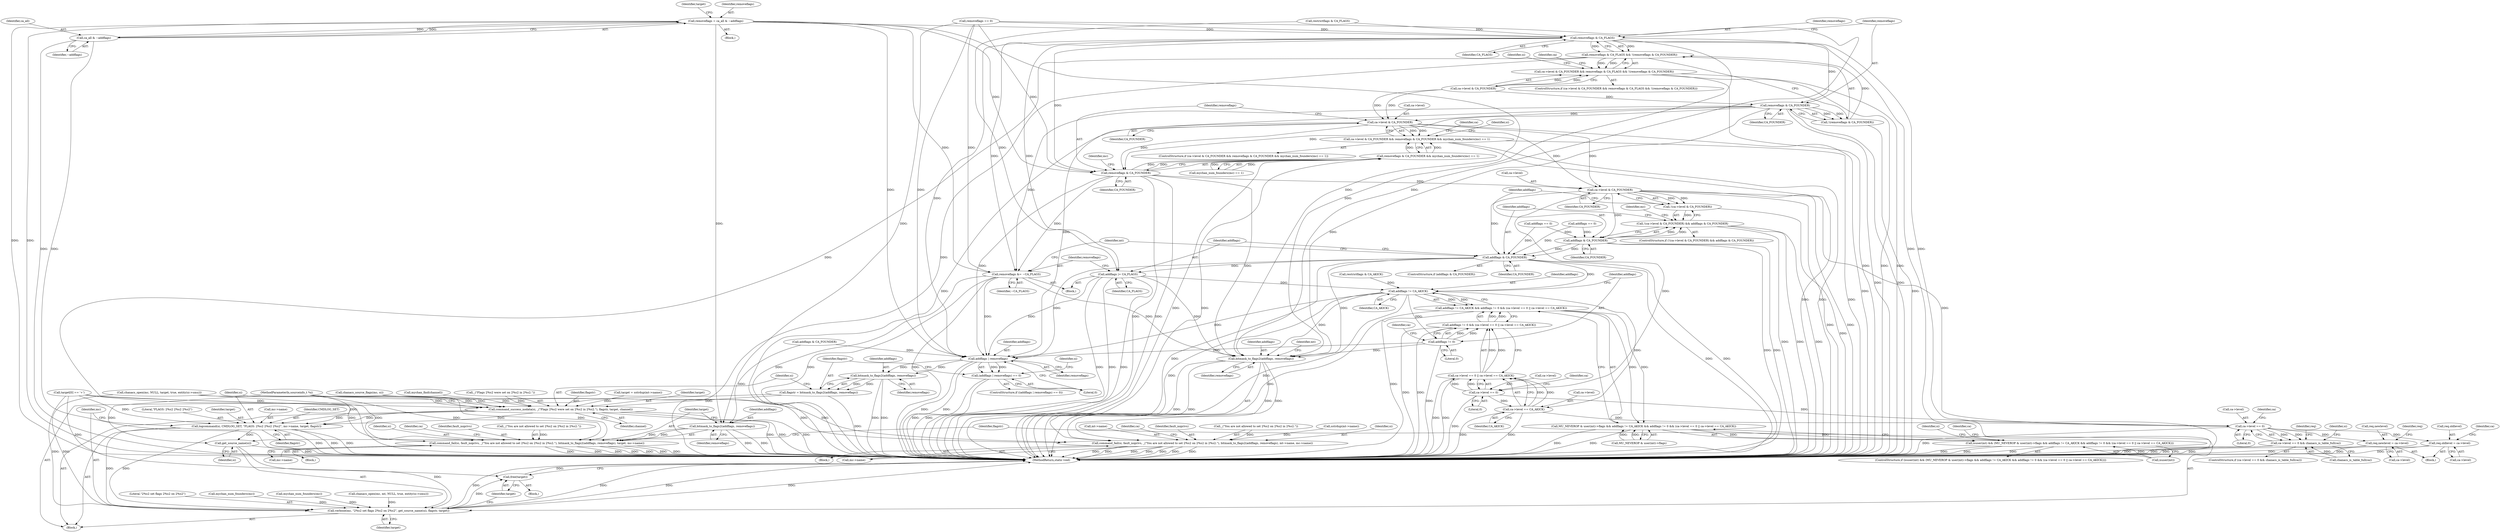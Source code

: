 digraph "0_atheme_c597156adc60a45b5f827793cd420945f47bc03b_1@API" {
"1000640" [label="(Call,removeflags = ca_all & ~addflags)"];
"1000642" [label="(Call,ca_all & ~addflags)"];
"1000691" [label="(Call,removeflags & CA_FLAGS)"];
"1000690" [label="(Call,removeflags & CA_FLAGS && !(removeflags & CA_FOUNDER))"];
"1000684" [label="(Call,ca->level & CA_FOUNDER && removeflags & CA_FLAGS && !(removeflags & CA_FOUNDER))"];
"1000695" [label="(Call,removeflags & CA_FOUNDER)"];
"1000694" [label="(Call,!(removeflags & CA_FOUNDER))"];
"1000707" [label="(Call,ca->level & CA_FOUNDER)"];
"1000706" [label="(Call,ca->level & CA_FOUNDER && removeflags & CA_FOUNDER && mychan_num_founders(mc) == 1)"];
"1000713" [label="(Call,removeflags & CA_FOUNDER)"];
"1000712" [label="(Call,removeflags & CA_FOUNDER && mychan_num_founders(mc) == 1)"];
"1000730" [label="(Call,ca->level & CA_FOUNDER)"];
"1000729" [label="(Call,!(ca->level & CA_FOUNDER))"];
"1000728" [label="(Call,!(ca->level & CA_FOUNDER) && addflags & CA_FOUNDER)"];
"1000735" [label="(Call,addflags & CA_FOUNDER)"];
"1000791" [label="(Call,addflags & CA_FOUNDER)"];
"1000795" [label="(Call,addflags |= CA_FLAGS)"];
"1000813" [label="(Call,addflags != CA_AKICK)"];
"1000812" [label="(Call,addflags != CA_AKICK && addflags != 0 && (ca->level == 0 || ca->level == CA_AKICK))"];
"1000805" [label="(Call,MU_NEVEROP & user(mt)->flags && addflags != CA_AKICK && addflags != 0 && (ca->level == 0 || ca->level == CA_AKICK))"];
"1000802" [label="(Call,isuser(mt) && (MU_NEVEROP & user(mt)->flags && addflags != CA_AKICK && addflags != 0 && (ca->level == 0 || ca->level == CA_AKICK)))"];
"1000817" [label="(Call,addflags != 0)"];
"1000816" [label="(Call,addflags != 0 && (ca->level == 0 || ca->level == CA_AKICK))"];
"1000891" [label="(Call,bitmask_to_flags2(addflags, removeflags))"];
"1000886" [label="(Call,command_fail(si, fault_noprivs, _(\"You are not allowed to set \2%s\2 on \2%s\2 in \2%s\2.\"), bitmask_to_flags2(addflags, removeflags), mt->name, mc->name))"];
"1001011" [label="(Call,addflags | removeflags)"];
"1001010" [label="(Call,(addflags | removeflags) == 0)"];
"1001026" [label="(Call,bitmask_to_flags2(addflags, removeflags))"];
"1001024" [label="(Call,flagstr = bitmask_to_flags2(addflags, removeflags))"];
"1001029" [label="(Call,command_success_nodata(si, _(\"Flags \2%s\2 were set on \2%s\2 in \2%s\2.\"), flagstr, target, channel))"];
"1001036" [label="(Call,logcommand(si, CMDLOG_SET, \"FLAGS: \2%s\2 \2%s\2 \2%s\2\", mc->name, target, flagstr))"];
"1001048" [label="(Call,get_source_name(si))"];
"1001045" [label="(Call,verbose(mc, \"\2%s\2 set flags \2%s\2 on \2%s\2\", get_source_name(si), flagstr, target))"];
"1001052" [label="(Call,free(target))"];
"1000826" [label="(Call,ca->level == CA_AKICK)"];
"1000820" [label="(Call,ca->level == 0 || ca->level == CA_AKICK)"];
"1000845" [label="(Call,ca->level == 0)"];
"1000844" [label="(Call,ca->level == 0 && chanacs_is_table_full(ca))"];
"1000869" [label="(Call,req.oldlevel = ca->level)"];
"1000903" [label="(Call,req.newlevel = ca->level)"];
"1000821" [label="(Call,ca->level == 0)"];
"1000798" [label="(Call,removeflags &= ~CA_FLAGS)"];
"1000987" [label="(Call,bitmask_to_flags2(addflags, removeflags))"];
"1000982" [label="(Call,command_fail(si, fault_noprivs, _(\"You are not allowed to set \2%s\2 on \2%s\2 in \2%s\2.\"), bitmask_to_flags2(addflags, removeflags), target, mc->name))"];
"1001047" [label="(Literal,\"\2%s\2 set flags \2%s\2 on \2%s\2\")"];
"1000714" [label="(Identifier,removeflags)"];
"1000796" [label="(Identifier,addflags)"];
"1000711" [label="(Identifier,CA_FOUNDER)"];
"1000717" [label="(Call,mychan_num_founders(mc))"];
"1000990" [label="(Identifier,target)"];
"1000930" [label="(Call,chanacs_open(mc, NULL, target, true, entity(si->smu)))"];
"1000741" [label="(Call,mychan_num_founders(mc))"];
"1000866" [label="(Identifier,req)"];
"1000827" [label="(Call,ca->level)"];
"1000696" [label="(Identifier,removeflags)"];
"1000729" [label="(Call,!(ca->level & CA_FOUNDER))"];
"1001040" [label="(Call,mc->name)"];
"1000695" [label="(Call,removeflags & CA_FOUNDER)"];
"1000817" [label="(Call,addflags != 0)"];
"1000156" [label="(Call,mychan_find(channel))"];
"1000468" [label="(Call,chanacs_source_flags(mc, si))"];
"1001025" [label="(Identifier,flagstr)"];
"1000732" [label="(Identifier,ca)"];
"1000690" [label="(Call,removeflags & CA_FLAGS && !(removeflags & CA_FOUNDER))"];
"1000843" [label="(ControlStructure,if (ca->level == 0 && chanacs_is_table_full(ca)))"];
"1000592" [label="(Call,addflags == 0)"];
"1000814" [label="(Identifier,addflags)"];
"1000904" [label="(Call,req.newlevel)"];
"1000850" [label="(Call,chanacs_is_table_full(ca))"];
"1000982" [label="(Call,command_fail(si, fault_noprivs, _(\"You are not allowed to set \2%s\2 on \2%s\2 in \2%s\2.\"), bitmask_to_flags2(addflags, removeflags), target, mc->name))"];
"1000822" [label="(Call,ca->level)"];
"1000195" [label="(Call,target[0] == '+')"];
"1000585" [label="(Block,)"];
"1000801" [label="(ControlStructure,if (isuser(mt) && (MU_NEVEROP & user(mt)->flags && addflags != CA_AKICK && addflags != 0 && (ca->level == 0 || ca->level == CA_AKICK))))"];
"1000893" [label="(Identifier,removeflags)"];
"1000818" [label="(Identifier,addflags)"];
"1001012" [label="(Identifier,addflags)"];
"1001035" [label="(Identifier,channel)"];
"1000821" [label="(Call,ca->level == 0)"];
"1000800" [label="(Identifier,~CA_FLAGS)"];
"1000873" [label="(Call,ca->level)"];
"1000793" [label="(Identifier,CA_FOUNDER)"];
"1000985" [label="(Call,_(\"You are not allowed to set \2%s\2 on \2%s\2 in \2%s\2.\"))"];
"1000709" [label="(Identifier,ca)"];
"1000887" [label="(Identifier,si)"];
"1000352" [label="(Block,)"];
"1001046" [label="(Identifier,mc)"];
"1001024" [label="(Call,flagstr = bitmask_to_flags2(addflags, removeflags))"];
"1001014" [label="(Literal,0)"];
"1000685" [label="(Call,ca->level & CA_FOUNDER)"];
"1001013" [label="(Identifier,removeflags)"];
"1001037" [label="(Identifier,si)"];
"1000791" [label="(Call,addflags & CA_FOUNDER)"];
"1000983" [label="(Identifier,si)"];
"1000734" [label="(Identifier,CA_FOUNDER)"];
"1000897" [label="(Call,mc->name)"];
"1000683" [label="(ControlStructure,if (ca->level & CA_FOUNDER && removeflags & CA_FLAGS && !(removeflags & CA_FOUNDER)))"];
"1000819" [label="(Literal,0)"];
"1000649" [label="(Block,)"];
"1000799" [label="(Identifier,removeflags)"];
"1000700" [label="(Identifier,si)"];
"1001036" [label="(Call,logcommand(si, CMDLOG_SET, \"FLAGS: \2%s\2 \2%s\2 \2%s\2\", mc->name, target, flagstr))"];
"1000712" [label="(Call,removeflags & CA_FOUNDER && mychan_num_founders(mc) == 1)"];
"1000833" [label="(Identifier,si)"];
"1000816" [label="(Call,addflags != 0 && (ca->level == 0 || ca->level == CA_AKICK))"];
"1001011" [label="(Call,addflags | removeflags)"];
"1001052" [label="(Call,free(target))"];
"1000918" [label="(Call,addflags & CA_FOUNDER)"];
"1000488" [label="(Call,restrictflags & CA_AKICK)"];
"1001049" [label="(Identifier,si)"];
"1000707" [label="(Call,ca->level & CA_FOUNDER)"];
"1000805" [label="(Call,MU_NEVEROP & user(mt)->flags && addflags != CA_AKICK && addflags != 0 && (ca->level == 0 || ca->level == CA_AKICK))"];
"1000847" [label="(Identifier,ca)"];
"1001051" [label="(Identifier,target)"];
"1000869" [label="(Call,req.oldlevel = ca->level)"];
"1000642" [label="(Call,ca_all & ~addflags)"];
"1000644" [label="(Identifier,~addflags)"];
"1000830" [label="(Identifier,CA_AKICK)"];
"1000731" [label="(Call,ca->level)"];
"1000889" [label="(Call,_(\"You are not allowed to set \2%s\2 on \2%s\2 in \2%s\2.\"))"];
"1000802" [label="(Call,isuser(mt) && (MU_NEVEROP & user(mt)->flags && addflags != CA_AKICK && addflags != 0 && (ca->level == 0 || ca->level == CA_AKICK)))"];
"1000797" [label="(Identifier,CA_FLAGS)"];
"1000728" [label="(Call,!(ca->level & CA_FOUNDER) && addflags & CA_FOUNDER)"];
"1000854" [label="(Identifier,si)"];
"1000794" [label="(Block,)"];
"1000849" [label="(Literal,0)"];
"1000648" [label="(Identifier,target)"];
"1000987" [label="(Call,bitmask_to_flags2(addflags, removeflags))"];
"1001028" [label="(Identifier,removeflags)"];
"1000482" [label="(Call,restrictflags & CA_FLAGS)"];
"1000845" [label="(Call,ca->level == 0)"];
"1000894" [label="(Call,mt->name)"];
"1000901" [label="(Identifier,ca)"];
"1000870" [label="(Call,req.oldlevel)"];
"1000891" [label="(Call,bitmask_to_flags2(addflags, removeflags))"];
"1000737" [label="(Identifier,CA_FOUNDER)"];
"1001033" [label="(Identifier,flagstr)"];
"1000730" [label="(Call,ca->level & CA_FOUNDER)"];
"1000813" [label="(Call,addflags != CA_AKICK)"];
"1000804" [label="(Identifier,mt)"];
"1000666" [label="(Call,target = sstrdup(mt->name))"];
"1001009" [label="(ControlStructure,if ((addflags | removeflags) == 0))"];
"1001050" [label="(Identifier,flagstr)"];
"1000110" [label="(Block,)"];
"1000742" [label="(Identifier,mc)"];
"1000995" [label="(Identifier,ca)"];
"1000984" [label="(Identifier,fault_noprivs)"];
"1000722" [label="(Identifier,si)"];
"1001045" [label="(Call,verbose(mc, \"\2%s\2 set flags \2%s\2 on \2%s\2\", get_source_name(si), flagstr, target))"];
"1000792" [label="(Identifier,addflags)"];
"1000795" [label="(Call,addflags |= CA_FLAGS)"];
"1000888" [label="(Identifier,fault_noprivs)"];
"1000826" [label="(Call,ca->level == CA_AKICK)"];
"1000107" [label="(MethodParameterIn,sourceinfo_t *si)"];
"1000885" [label="(Block,)"];
"1000560" [label="(Call,addflags == 0)"];
"1000706" [label="(Call,ca->level & CA_FOUNDER && removeflags & CA_FOUNDER && mychan_num_founders(mc) == 1)"];
"1001026" [label="(Call,bitmask_to_flags2(addflags, removeflags))"];
"1000988" [label="(Identifier,addflags)"];
"1000563" [label="(Call,removeflags == 0)"];
"1000692" [label="(Identifier,removeflags)"];
"1000713" [label="(Call,removeflags & CA_FOUNDER)"];
"1001048" [label="(Call,get_source_name(si))"];
"1000715" [label="(Identifier,CA_FOUNDER)"];
"1001054" [label="(MethodReturn,static void)"];
"1000684" [label="(Call,ca->level & CA_FOUNDER && removeflags & CA_FLAGS && !(removeflags & CA_FOUNDER))"];
"1000815" [label="(Identifier,CA_AKICK)"];
"1000705" [label="(ControlStructure,if (ca->level & CA_FOUNDER && removeflags & CA_FOUNDER && mychan_num_founders(mc) == 1))"];
"1001027" [label="(Identifier,addflags)"];
"1000708" [label="(Call,ca->level)"];
"1000825" [label="(Literal,0)"];
"1000886" [label="(Call,command_fail(si, fault_noprivs, _(\"You are not allowed to set \2%s\2 on \2%s\2 in \2%s\2.\"), bitmask_to_flags2(addflags, removeflags), mt->name, mc->name))"];
"1001053" [label="(Identifier,target)"];
"1000697" [label="(Identifier,CA_FOUNDER)"];
"1001038" [label="(Identifier,CMDLOG_SET)"];
"1000912" [label="(Identifier,req)"];
"1000981" [label="(Block,)"];
"1000674" [label="(Call,chanacs_open(mc, mt, NULL, true, entity(si->smu)))"];
"1000989" [label="(Identifier,removeflags)"];
"1000846" [label="(Call,ca->level)"];
"1000691" [label="(Call,removeflags & CA_FLAGS)"];
"1001017" [label="(Identifier,si)"];
"1000903" [label="(Call,req.newlevel = ca->level)"];
"1000693" [label="(Identifier,CA_FLAGS)"];
"1000828" [label="(Identifier,ca)"];
"1000798" [label="(Call,removeflags &= ~CA_FLAGS)"];
"1000718" [label="(Identifier,mc)"];
"1001034" [label="(Identifier,target)"];
"1000643" [label="(Identifier,ca_all)"];
"1000803" [label="(Call,isuser(mt))"];
"1000727" [label="(ControlStructure,if (!(ca->level & CA_FOUNDER) && addflags & CA_FOUNDER))"];
"1000694" [label="(Call,!(removeflags & CA_FOUNDER))"];
"1000851" [label="(Identifier,ca)"];
"1000716" [label="(Call,mychan_num_founders(mc) == 1)"];
"1001029" [label="(Call,command_success_nodata(si, _(\"Flags \2%s\2 were set on \2%s\2 in \2%s\2.\"), flagstr, target, channel))"];
"1000735" [label="(Call,addflags & CA_FOUNDER)"];
"1000820" [label="(Call,ca->level == 0 || ca->level == CA_AKICK)"];
"1000879" [label="(Identifier,ca)"];
"1000892" [label="(Identifier,addflags)"];
"1000907" [label="(Call,ca->level)"];
"1001039" [label="(Literal,\"FLAGS: \2%s\2 \2%s\2 \2%s\2\")"];
"1000895" [label="(Identifier,mt)"];
"1000991" [label="(Call,mc->name)"];
"1000790" [label="(ControlStructure,if (addflags & CA_FOUNDER))"];
"1001043" [label="(Identifier,target)"];
"1000806" [label="(Call,MU_NEVEROP & user(mt)->flags)"];
"1000823" [label="(Identifier,ca)"];
"1001030" [label="(Identifier,si)"];
"1001031" [label="(Call,_(\"Flags \2%s\2 were set on \2%s\2 in \2%s\2.\"))"];
"1000812" [label="(Call,addflags != CA_AKICK && addflags != 0 && (ca->level == 0 || ca->level == CA_AKICK))"];
"1001010" [label="(Call,(addflags | removeflags) == 0)"];
"1000640" [label="(Call,removeflags = ca_all & ~addflags)"];
"1000736" [label="(Identifier,addflags)"];
"1000668" [label="(Call,sstrdup(mt->name))"];
"1001044" [label="(Identifier,flagstr)"];
"1000844" [label="(Call,ca->level == 0 && chanacs_is_table_full(ca))"];
"1000641" [label="(Identifier,removeflags)"];
"1000640" -> "1000585"  [label="AST: "];
"1000640" -> "1000642"  [label="CFG: "];
"1000641" -> "1000640"  [label="AST: "];
"1000642" -> "1000640"  [label="AST: "];
"1000648" -> "1000640"  [label="CFG: "];
"1000640" -> "1001054"  [label="DDG: "];
"1000640" -> "1001054"  [label="DDG: "];
"1000642" -> "1000640"  [label="DDG: "];
"1000642" -> "1000640"  [label="DDG: "];
"1000640" -> "1000691"  [label="DDG: "];
"1000640" -> "1000713"  [label="DDG: "];
"1000640" -> "1000798"  [label="DDG: "];
"1000640" -> "1000891"  [label="DDG: "];
"1000640" -> "1000987"  [label="DDG: "];
"1000640" -> "1001011"  [label="DDG: "];
"1000642" -> "1000644"  [label="CFG: "];
"1000643" -> "1000642"  [label="AST: "];
"1000644" -> "1000642"  [label="AST: "];
"1000642" -> "1001054"  [label="DDG: "];
"1000642" -> "1001054"  [label="DDG: "];
"1000691" -> "1000690"  [label="AST: "];
"1000691" -> "1000693"  [label="CFG: "];
"1000692" -> "1000691"  [label="AST: "];
"1000693" -> "1000691"  [label="AST: "];
"1000696" -> "1000691"  [label="CFG: "];
"1000690" -> "1000691"  [label="CFG: "];
"1000691" -> "1001054"  [label="DDG: "];
"1000691" -> "1001054"  [label="DDG: "];
"1000691" -> "1000690"  [label="DDG: "];
"1000691" -> "1000690"  [label="DDG: "];
"1000563" -> "1000691"  [label="DDG: "];
"1000482" -> "1000691"  [label="DDG: "];
"1000691" -> "1000695"  [label="DDG: "];
"1000691" -> "1000713"  [label="DDG: "];
"1000691" -> "1000795"  [label="DDG: "];
"1000691" -> "1000798"  [label="DDG: "];
"1000691" -> "1000891"  [label="DDG: "];
"1000691" -> "1001011"  [label="DDG: "];
"1000690" -> "1000684"  [label="AST: "];
"1000690" -> "1000694"  [label="CFG: "];
"1000694" -> "1000690"  [label="AST: "];
"1000684" -> "1000690"  [label="CFG: "];
"1000690" -> "1001054"  [label="DDG: "];
"1000690" -> "1001054"  [label="DDG: "];
"1000690" -> "1000684"  [label="DDG: "];
"1000690" -> "1000684"  [label="DDG: "];
"1000694" -> "1000690"  [label="DDG: "];
"1000684" -> "1000683"  [label="AST: "];
"1000684" -> "1000685"  [label="CFG: "];
"1000685" -> "1000684"  [label="AST: "];
"1000700" -> "1000684"  [label="CFG: "];
"1000709" -> "1000684"  [label="CFG: "];
"1000684" -> "1001054"  [label="DDG: "];
"1000684" -> "1001054"  [label="DDG: "];
"1000684" -> "1001054"  [label="DDG: "];
"1000685" -> "1000684"  [label="DDG: "];
"1000685" -> "1000684"  [label="DDG: "];
"1000695" -> "1000694"  [label="AST: "];
"1000695" -> "1000697"  [label="CFG: "];
"1000696" -> "1000695"  [label="AST: "];
"1000697" -> "1000695"  [label="AST: "];
"1000694" -> "1000695"  [label="CFG: "];
"1000695" -> "1001054"  [label="DDG: "];
"1000695" -> "1001054"  [label="DDG: "];
"1000695" -> "1000694"  [label="DDG: "];
"1000695" -> "1000694"  [label="DDG: "];
"1000685" -> "1000695"  [label="DDG: "];
"1000695" -> "1000707"  [label="DDG: "];
"1000695" -> "1000713"  [label="DDG: "];
"1000695" -> "1000798"  [label="DDG: "];
"1000695" -> "1000891"  [label="DDG: "];
"1000695" -> "1001011"  [label="DDG: "];
"1000694" -> "1001054"  [label="DDG: "];
"1000707" -> "1000706"  [label="AST: "];
"1000707" -> "1000711"  [label="CFG: "];
"1000708" -> "1000707"  [label="AST: "];
"1000711" -> "1000707"  [label="AST: "];
"1000714" -> "1000707"  [label="CFG: "];
"1000706" -> "1000707"  [label="CFG: "];
"1000707" -> "1001054"  [label="DDG: "];
"1000707" -> "1001054"  [label="DDG: "];
"1000707" -> "1000706"  [label="DDG: "];
"1000707" -> "1000706"  [label="DDG: "];
"1000685" -> "1000707"  [label="DDG: "];
"1000685" -> "1000707"  [label="DDG: "];
"1000707" -> "1000713"  [label="DDG: "];
"1000707" -> "1000730"  [label="DDG: "];
"1000707" -> "1000730"  [label="DDG: "];
"1000706" -> "1000705"  [label="AST: "];
"1000706" -> "1000712"  [label="CFG: "];
"1000712" -> "1000706"  [label="AST: "];
"1000722" -> "1000706"  [label="CFG: "];
"1000732" -> "1000706"  [label="CFG: "];
"1000706" -> "1001054"  [label="DDG: "];
"1000706" -> "1001054"  [label="DDG: "];
"1000706" -> "1001054"  [label="DDG: "];
"1000712" -> "1000706"  [label="DDG: "];
"1000712" -> "1000706"  [label="DDG: "];
"1000713" -> "1000712"  [label="AST: "];
"1000713" -> "1000715"  [label="CFG: "];
"1000714" -> "1000713"  [label="AST: "];
"1000715" -> "1000713"  [label="AST: "];
"1000718" -> "1000713"  [label="CFG: "];
"1000712" -> "1000713"  [label="CFG: "];
"1000713" -> "1001054"  [label="DDG: "];
"1000713" -> "1001054"  [label="DDG: "];
"1000713" -> "1000712"  [label="DDG: "];
"1000713" -> "1000712"  [label="DDG: "];
"1000563" -> "1000713"  [label="DDG: "];
"1000713" -> "1000730"  [label="DDG: "];
"1000713" -> "1000798"  [label="DDG: "];
"1000713" -> "1000891"  [label="DDG: "];
"1000713" -> "1001011"  [label="DDG: "];
"1000712" -> "1000716"  [label="CFG: "];
"1000716" -> "1000712"  [label="AST: "];
"1000712" -> "1001054"  [label="DDG: "];
"1000712" -> "1001054"  [label="DDG: "];
"1000716" -> "1000712"  [label="DDG: "];
"1000716" -> "1000712"  [label="DDG: "];
"1000730" -> "1000729"  [label="AST: "];
"1000730" -> "1000734"  [label="CFG: "];
"1000731" -> "1000730"  [label="AST: "];
"1000734" -> "1000730"  [label="AST: "];
"1000729" -> "1000730"  [label="CFG: "];
"1000730" -> "1001054"  [label="DDG: "];
"1000730" -> "1001054"  [label="DDG: "];
"1000730" -> "1000729"  [label="DDG: "];
"1000730" -> "1000729"  [label="DDG: "];
"1000730" -> "1000735"  [label="DDG: "];
"1000730" -> "1000791"  [label="DDG: "];
"1000730" -> "1000821"  [label="DDG: "];
"1000730" -> "1000845"  [label="DDG: "];
"1000729" -> "1000728"  [label="AST: "];
"1000736" -> "1000729"  [label="CFG: "];
"1000728" -> "1000729"  [label="CFG: "];
"1000729" -> "1001054"  [label="DDG: "];
"1000729" -> "1000728"  [label="DDG: "];
"1000728" -> "1000727"  [label="AST: "];
"1000728" -> "1000735"  [label="CFG: "];
"1000735" -> "1000728"  [label="AST: "];
"1000742" -> "1000728"  [label="CFG: "];
"1000792" -> "1000728"  [label="CFG: "];
"1000728" -> "1001054"  [label="DDG: "];
"1000728" -> "1001054"  [label="DDG: "];
"1000728" -> "1001054"  [label="DDG: "];
"1000735" -> "1000728"  [label="DDG: "];
"1000735" -> "1000728"  [label="DDG: "];
"1000735" -> "1000737"  [label="CFG: "];
"1000736" -> "1000735"  [label="AST: "];
"1000737" -> "1000735"  [label="AST: "];
"1000735" -> "1001054"  [label="DDG: "];
"1000735" -> "1001054"  [label="DDG: "];
"1000592" -> "1000735"  [label="DDG: "];
"1000560" -> "1000735"  [label="DDG: "];
"1000735" -> "1000791"  [label="DDG: "];
"1000735" -> "1000791"  [label="DDG: "];
"1000791" -> "1000790"  [label="AST: "];
"1000791" -> "1000793"  [label="CFG: "];
"1000792" -> "1000791"  [label="AST: "];
"1000793" -> "1000791"  [label="AST: "];
"1000796" -> "1000791"  [label="CFG: "];
"1000804" -> "1000791"  [label="CFG: "];
"1000791" -> "1001054"  [label="DDG: "];
"1000791" -> "1001054"  [label="DDG: "];
"1000791" -> "1001054"  [label="DDG: "];
"1000592" -> "1000791"  [label="DDG: "];
"1000560" -> "1000791"  [label="DDG: "];
"1000791" -> "1000795"  [label="DDG: "];
"1000791" -> "1000813"  [label="DDG: "];
"1000791" -> "1000891"  [label="DDG: "];
"1000791" -> "1001011"  [label="DDG: "];
"1000795" -> "1000794"  [label="AST: "];
"1000795" -> "1000797"  [label="CFG: "];
"1000796" -> "1000795"  [label="AST: "];
"1000797" -> "1000795"  [label="AST: "];
"1000799" -> "1000795"  [label="CFG: "];
"1000795" -> "1001054"  [label="DDG: "];
"1000795" -> "1001054"  [label="DDG: "];
"1000795" -> "1001054"  [label="DDG: "];
"1000482" -> "1000795"  [label="DDG: "];
"1000795" -> "1000813"  [label="DDG: "];
"1000795" -> "1000891"  [label="DDG: "];
"1000795" -> "1001011"  [label="DDG: "];
"1000813" -> "1000812"  [label="AST: "];
"1000813" -> "1000815"  [label="CFG: "];
"1000814" -> "1000813"  [label="AST: "];
"1000815" -> "1000813"  [label="AST: "];
"1000818" -> "1000813"  [label="CFG: "];
"1000812" -> "1000813"  [label="CFG: "];
"1000813" -> "1001054"  [label="DDG: "];
"1000813" -> "1001054"  [label="DDG: "];
"1000813" -> "1000812"  [label="DDG: "];
"1000813" -> "1000812"  [label="DDG: "];
"1000488" -> "1000813"  [label="DDG: "];
"1000813" -> "1000817"  [label="DDG: "];
"1000813" -> "1000826"  [label="DDG: "];
"1000813" -> "1000891"  [label="DDG: "];
"1000813" -> "1001011"  [label="DDG: "];
"1000812" -> "1000805"  [label="AST: "];
"1000812" -> "1000816"  [label="CFG: "];
"1000816" -> "1000812"  [label="AST: "];
"1000805" -> "1000812"  [label="CFG: "];
"1000812" -> "1001054"  [label="DDG: "];
"1000812" -> "1001054"  [label="DDG: "];
"1000812" -> "1000805"  [label="DDG: "];
"1000812" -> "1000805"  [label="DDG: "];
"1000816" -> "1000812"  [label="DDG: "];
"1000816" -> "1000812"  [label="DDG: "];
"1000805" -> "1000802"  [label="AST: "];
"1000805" -> "1000806"  [label="CFG: "];
"1000806" -> "1000805"  [label="AST: "];
"1000802" -> "1000805"  [label="CFG: "];
"1000805" -> "1001054"  [label="DDG: "];
"1000805" -> "1001054"  [label="DDG: "];
"1000805" -> "1000802"  [label="DDG: "];
"1000805" -> "1000802"  [label="DDG: "];
"1000806" -> "1000805"  [label="DDG: "];
"1000806" -> "1000805"  [label="DDG: "];
"1000802" -> "1000801"  [label="AST: "];
"1000802" -> "1000803"  [label="CFG: "];
"1000803" -> "1000802"  [label="AST: "];
"1000833" -> "1000802"  [label="CFG: "];
"1000847" -> "1000802"  [label="CFG: "];
"1000802" -> "1001054"  [label="DDG: "];
"1000802" -> "1001054"  [label="DDG: "];
"1000802" -> "1001054"  [label="DDG: "];
"1000803" -> "1000802"  [label="DDG: "];
"1000817" -> "1000816"  [label="AST: "];
"1000817" -> "1000819"  [label="CFG: "];
"1000818" -> "1000817"  [label="AST: "];
"1000819" -> "1000817"  [label="AST: "];
"1000823" -> "1000817"  [label="CFG: "];
"1000816" -> "1000817"  [label="CFG: "];
"1000817" -> "1001054"  [label="DDG: "];
"1000817" -> "1000816"  [label="DDG: "];
"1000817" -> "1000816"  [label="DDG: "];
"1000817" -> "1000891"  [label="DDG: "];
"1000817" -> "1001011"  [label="DDG: "];
"1000816" -> "1000820"  [label="CFG: "];
"1000820" -> "1000816"  [label="AST: "];
"1000816" -> "1001054"  [label="DDG: "];
"1000816" -> "1001054"  [label="DDG: "];
"1000820" -> "1000816"  [label="DDG: "];
"1000820" -> "1000816"  [label="DDG: "];
"1000891" -> "1000886"  [label="AST: "];
"1000891" -> "1000893"  [label="CFG: "];
"1000892" -> "1000891"  [label="AST: "];
"1000893" -> "1000891"  [label="AST: "];
"1000895" -> "1000891"  [label="CFG: "];
"1000891" -> "1001054"  [label="DDG: "];
"1000891" -> "1001054"  [label="DDG: "];
"1000891" -> "1000886"  [label="DDG: "];
"1000891" -> "1000886"  [label="DDG: "];
"1000798" -> "1000891"  [label="DDG: "];
"1000563" -> "1000891"  [label="DDG: "];
"1000886" -> "1000885"  [label="AST: "];
"1000886" -> "1000897"  [label="CFG: "];
"1000887" -> "1000886"  [label="AST: "];
"1000888" -> "1000886"  [label="AST: "];
"1000889" -> "1000886"  [label="AST: "];
"1000894" -> "1000886"  [label="AST: "];
"1000897" -> "1000886"  [label="AST: "];
"1000901" -> "1000886"  [label="CFG: "];
"1000886" -> "1001054"  [label="DDG: "];
"1000886" -> "1001054"  [label="DDG: "];
"1000886" -> "1001054"  [label="DDG: "];
"1000886" -> "1001054"  [label="DDG: "];
"1000886" -> "1001054"  [label="DDG: "];
"1000886" -> "1001054"  [label="DDG: "];
"1000886" -> "1001054"  [label="DDG: "];
"1000468" -> "1000886"  [label="DDG: "];
"1000107" -> "1000886"  [label="DDG: "];
"1000889" -> "1000886"  [label="DDG: "];
"1000668" -> "1000886"  [label="DDG: "];
"1001011" -> "1001010"  [label="AST: "];
"1001011" -> "1001013"  [label="CFG: "];
"1001012" -> "1001011"  [label="AST: "];
"1001013" -> "1001011"  [label="AST: "];
"1001014" -> "1001011"  [label="CFG: "];
"1001011" -> "1001054"  [label="DDG: "];
"1001011" -> "1001054"  [label="DDG: "];
"1001011" -> "1001010"  [label="DDG: "];
"1001011" -> "1001010"  [label="DDG: "];
"1000918" -> "1001011"  [label="DDG: "];
"1000798" -> "1001011"  [label="DDG: "];
"1000563" -> "1001011"  [label="DDG: "];
"1001011" -> "1001026"  [label="DDG: "];
"1001011" -> "1001026"  [label="DDG: "];
"1001010" -> "1001009"  [label="AST: "];
"1001010" -> "1001014"  [label="CFG: "];
"1001014" -> "1001010"  [label="AST: "];
"1001017" -> "1001010"  [label="CFG: "];
"1001025" -> "1001010"  [label="CFG: "];
"1001010" -> "1001054"  [label="DDG: "];
"1001010" -> "1001054"  [label="DDG: "];
"1001026" -> "1001024"  [label="AST: "];
"1001026" -> "1001028"  [label="CFG: "];
"1001027" -> "1001026"  [label="AST: "];
"1001028" -> "1001026"  [label="AST: "];
"1001024" -> "1001026"  [label="CFG: "];
"1001026" -> "1001054"  [label="DDG: "];
"1001026" -> "1001054"  [label="DDG: "];
"1001026" -> "1001024"  [label="DDG: "];
"1001026" -> "1001024"  [label="DDG: "];
"1001024" -> "1000352"  [label="AST: "];
"1001025" -> "1001024"  [label="AST: "];
"1001030" -> "1001024"  [label="CFG: "];
"1001024" -> "1001054"  [label="DDG: "];
"1001024" -> "1001029"  [label="DDG: "];
"1001029" -> "1000352"  [label="AST: "];
"1001029" -> "1001035"  [label="CFG: "];
"1001030" -> "1001029"  [label="AST: "];
"1001031" -> "1001029"  [label="AST: "];
"1001033" -> "1001029"  [label="AST: "];
"1001034" -> "1001029"  [label="AST: "];
"1001035" -> "1001029"  [label="AST: "];
"1001037" -> "1001029"  [label="CFG: "];
"1001029" -> "1001054"  [label="DDG: "];
"1001029" -> "1001054"  [label="DDG: "];
"1001029" -> "1001054"  [label="DDG: "];
"1000468" -> "1001029"  [label="DDG: "];
"1000107" -> "1001029"  [label="DDG: "];
"1001031" -> "1001029"  [label="DDG: "];
"1000930" -> "1001029"  [label="DDG: "];
"1000195" -> "1001029"  [label="DDG: "];
"1000666" -> "1001029"  [label="DDG: "];
"1000156" -> "1001029"  [label="DDG: "];
"1001029" -> "1001036"  [label="DDG: "];
"1001029" -> "1001036"  [label="DDG: "];
"1001029" -> "1001036"  [label="DDG: "];
"1001036" -> "1000352"  [label="AST: "];
"1001036" -> "1001044"  [label="CFG: "];
"1001037" -> "1001036"  [label="AST: "];
"1001038" -> "1001036"  [label="AST: "];
"1001039" -> "1001036"  [label="AST: "];
"1001040" -> "1001036"  [label="AST: "];
"1001043" -> "1001036"  [label="AST: "];
"1001044" -> "1001036"  [label="AST: "];
"1001046" -> "1001036"  [label="CFG: "];
"1001036" -> "1001054"  [label="DDG: "];
"1001036" -> "1001054"  [label="DDG: "];
"1001036" -> "1001054"  [label="DDG: "];
"1000107" -> "1001036"  [label="DDG: "];
"1000195" -> "1001036"  [label="DDG: "];
"1001036" -> "1001048"  [label="DDG: "];
"1001036" -> "1001045"  [label="DDG: "];
"1001036" -> "1001045"  [label="DDG: "];
"1001048" -> "1001045"  [label="AST: "];
"1001048" -> "1001049"  [label="CFG: "];
"1001049" -> "1001048"  [label="AST: "];
"1001050" -> "1001048"  [label="CFG: "];
"1001048" -> "1001054"  [label="DDG: "];
"1001048" -> "1001045"  [label="DDG: "];
"1000107" -> "1001048"  [label="DDG: "];
"1001045" -> "1000352"  [label="AST: "];
"1001045" -> "1001051"  [label="CFG: "];
"1001046" -> "1001045"  [label="AST: "];
"1001047" -> "1001045"  [label="AST: "];
"1001050" -> "1001045"  [label="AST: "];
"1001051" -> "1001045"  [label="AST: "];
"1001053" -> "1001045"  [label="CFG: "];
"1001045" -> "1001054"  [label="DDG: "];
"1001045" -> "1001054"  [label="DDG: "];
"1001045" -> "1001054"  [label="DDG: "];
"1001045" -> "1001054"  [label="DDG: "];
"1000741" -> "1001045"  [label="DDG: "];
"1000674" -> "1001045"  [label="DDG: "];
"1000717" -> "1001045"  [label="DDG: "];
"1000930" -> "1001045"  [label="DDG: "];
"1000195" -> "1001045"  [label="DDG: "];
"1001045" -> "1001052"  [label="DDG: "];
"1001052" -> "1000110"  [label="AST: "];
"1001052" -> "1001053"  [label="CFG: "];
"1001053" -> "1001052"  [label="AST: "];
"1001054" -> "1001052"  [label="CFG: "];
"1001052" -> "1001054"  [label="DDG: "];
"1000195" -> "1001052"  [label="DDG: "];
"1000826" -> "1000820"  [label="AST: "];
"1000826" -> "1000830"  [label="CFG: "];
"1000827" -> "1000826"  [label="AST: "];
"1000830" -> "1000826"  [label="AST: "];
"1000820" -> "1000826"  [label="CFG: "];
"1000826" -> "1001054"  [label="DDG: "];
"1000826" -> "1001054"  [label="DDG: "];
"1000826" -> "1000820"  [label="DDG: "];
"1000826" -> "1000820"  [label="DDG: "];
"1000821" -> "1000826"  [label="DDG: "];
"1000826" -> "1000845"  [label="DDG: "];
"1000820" -> "1000821"  [label="CFG: "];
"1000821" -> "1000820"  [label="AST: "];
"1000820" -> "1001054"  [label="DDG: "];
"1000820" -> "1001054"  [label="DDG: "];
"1000821" -> "1000820"  [label="DDG: "];
"1000821" -> "1000820"  [label="DDG: "];
"1000845" -> "1000844"  [label="AST: "];
"1000845" -> "1000849"  [label="CFG: "];
"1000846" -> "1000845"  [label="AST: "];
"1000849" -> "1000845"  [label="AST: "];
"1000851" -> "1000845"  [label="CFG: "];
"1000844" -> "1000845"  [label="CFG: "];
"1000845" -> "1001054"  [label="DDG: "];
"1000845" -> "1000844"  [label="DDG: "];
"1000845" -> "1000844"  [label="DDG: "];
"1000821" -> "1000845"  [label="DDG: "];
"1000845" -> "1000869"  [label="DDG: "];
"1000845" -> "1000903"  [label="DDG: "];
"1000844" -> "1000843"  [label="AST: "];
"1000844" -> "1000850"  [label="CFG: "];
"1000850" -> "1000844"  [label="AST: "];
"1000854" -> "1000844"  [label="CFG: "];
"1000866" -> "1000844"  [label="CFG: "];
"1000844" -> "1001054"  [label="DDG: "];
"1000844" -> "1001054"  [label="DDG: "];
"1000844" -> "1001054"  [label="DDG: "];
"1000850" -> "1000844"  [label="DDG: "];
"1000869" -> "1000649"  [label="AST: "];
"1000869" -> "1000873"  [label="CFG: "];
"1000870" -> "1000869"  [label="AST: "];
"1000873" -> "1000869"  [label="AST: "];
"1000879" -> "1000869"  [label="CFG: "];
"1000869" -> "1001054"  [label="DDG: "];
"1000869" -> "1001054"  [label="DDG: "];
"1000903" -> "1000649"  [label="AST: "];
"1000903" -> "1000907"  [label="CFG: "];
"1000904" -> "1000903"  [label="AST: "];
"1000907" -> "1000903"  [label="AST: "];
"1000912" -> "1000903"  [label="CFG: "];
"1000903" -> "1001054"  [label="DDG: "];
"1000903" -> "1001054"  [label="DDG: "];
"1000821" -> "1000825"  [label="CFG: "];
"1000822" -> "1000821"  [label="AST: "];
"1000825" -> "1000821"  [label="AST: "];
"1000828" -> "1000821"  [label="CFG: "];
"1000821" -> "1001054"  [label="DDG: "];
"1000798" -> "1000794"  [label="AST: "];
"1000798" -> "1000800"  [label="CFG: "];
"1000799" -> "1000798"  [label="AST: "];
"1000800" -> "1000798"  [label="AST: "];
"1000804" -> "1000798"  [label="CFG: "];
"1000798" -> "1001054"  [label="DDG: "];
"1000798" -> "1001054"  [label="DDG: "];
"1000798" -> "1001054"  [label="DDG: "];
"1000563" -> "1000798"  [label="DDG: "];
"1000987" -> "1000982"  [label="AST: "];
"1000987" -> "1000989"  [label="CFG: "];
"1000988" -> "1000987"  [label="AST: "];
"1000989" -> "1000987"  [label="AST: "];
"1000990" -> "1000987"  [label="CFG: "];
"1000987" -> "1001054"  [label="DDG: "];
"1000987" -> "1001054"  [label="DDG: "];
"1000987" -> "1000982"  [label="DDG: "];
"1000987" -> "1000982"  [label="DDG: "];
"1000918" -> "1000987"  [label="DDG: "];
"1000563" -> "1000987"  [label="DDG: "];
"1000982" -> "1000981"  [label="AST: "];
"1000982" -> "1000991"  [label="CFG: "];
"1000983" -> "1000982"  [label="AST: "];
"1000984" -> "1000982"  [label="AST: "];
"1000985" -> "1000982"  [label="AST: "];
"1000990" -> "1000982"  [label="AST: "];
"1000991" -> "1000982"  [label="AST: "];
"1000995" -> "1000982"  [label="CFG: "];
"1000982" -> "1001054"  [label="DDG: "];
"1000982" -> "1001054"  [label="DDG: "];
"1000982" -> "1001054"  [label="DDG: "];
"1000982" -> "1001054"  [label="DDG: "];
"1000982" -> "1001054"  [label="DDG: "];
"1000982" -> "1001054"  [label="DDG: "];
"1000982" -> "1001054"  [label="DDG: "];
"1000468" -> "1000982"  [label="DDG: "];
"1000107" -> "1000982"  [label="DDG: "];
"1000985" -> "1000982"  [label="DDG: "];
"1000930" -> "1000982"  [label="DDG: "];
"1000195" -> "1000982"  [label="DDG: "];
}
